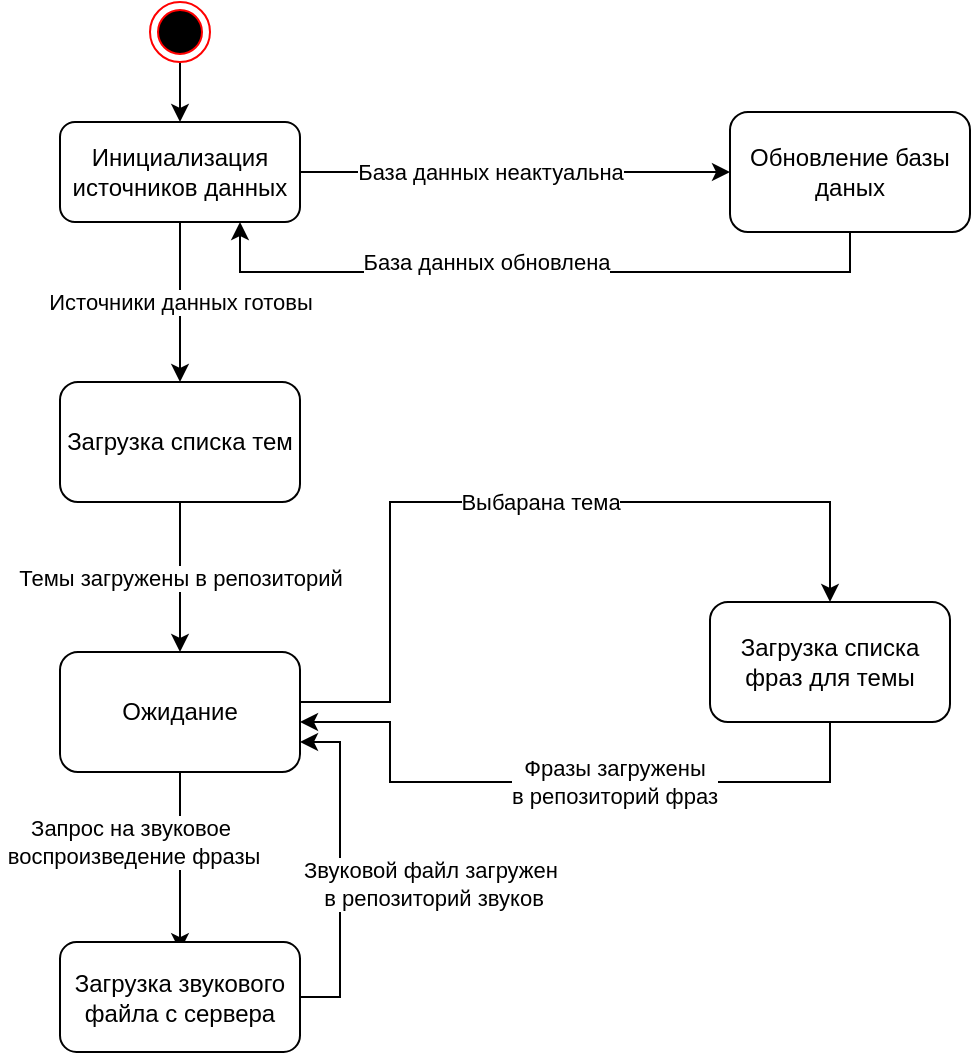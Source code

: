 <mxfile version="20.8.22" type="github">
  <diagram name="Page-1" id="58cdce13-f638-feb5-8d6f-7d28b1aa9fa0">
    <mxGraphModel dx="1133" dy="663" grid="1" gridSize="10" guides="1" tooltips="1" connect="1" arrows="1" fold="1" page="1" pageScale="1" pageWidth="1100" pageHeight="850" background="none" math="0" shadow="0">
      <root>
        <mxCell id="0" />
        <mxCell id="1" parent="0" />
        <mxCell id="a3e21L48zFwgS-DFUn2O-3" value="" style="edgeStyle=orthogonalEdgeStyle;rounded=0;orthogonalLoop=1;jettySize=auto;html=1;" edge="1" parent="1" source="a3e21L48zFwgS-DFUn2O-1" target="a3e21L48zFwgS-DFUn2O-2">
          <mxGeometry relative="1" as="geometry" />
        </mxCell>
        <mxCell id="a3e21L48zFwgS-DFUn2O-1" value="" style="ellipse;html=1;shape=endState;fillColor=#000000;strokeColor=#ff0000;" vertex="1" parent="1">
          <mxGeometry x="410" y="40" width="30" height="30" as="geometry" />
        </mxCell>
        <mxCell id="a3e21L48zFwgS-DFUn2O-6" value="" style="edgeStyle=orthogonalEdgeStyle;rounded=0;orthogonalLoop=1;jettySize=auto;html=1;" edge="1" parent="1" source="a3e21L48zFwgS-DFUn2O-2" target="a3e21L48zFwgS-DFUn2O-4">
          <mxGeometry relative="1" as="geometry" />
        </mxCell>
        <mxCell id="a3e21L48zFwgS-DFUn2O-7" value="База данных неактуальна" style="edgeLabel;html=1;align=center;verticalAlign=middle;resizable=0;points=[];" vertex="1" connectable="0" parent="a3e21L48zFwgS-DFUn2O-6">
          <mxGeometry x="-0.339" y="2" relative="1" as="geometry">
            <mxPoint x="24" y="2" as="offset" />
          </mxGeometry>
        </mxCell>
        <mxCell id="a3e21L48zFwgS-DFUn2O-2" value="Инициализация источников данных" style="rounded=1;whiteSpace=wrap;html=1;" vertex="1" parent="1">
          <mxGeometry x="365" y="100" width="120" height="50" as="geometry" />
        </mxCell>
        <mxCell id="a3e21L48zFwgS-DFUn2O-22" style="edgeStyle=orthogonalEdgeStyle;rounded=0;orthogonalLoop=1;jettySize=auto;html=1;exitX=0.5;exitY=1;exitDx=0;exitDy=0;entryX=0.75;entryY=1;entryDx=0;entryDy=0;" edge="1" parent="1" source="a3e21L48zFwgS-DFUn2O-4" target="a3e21L48zFwgS-DFUn2O-2">
          <mxGeometry relative="1" as="geometry" />
        </mxCell>
        <mxCell id="a3e21L48zFwgS-DFUn2O-23" value="База данных обновлена" style="edgeLabel;html=1;align=center;verticalAlign=middle;resizable=0;points=[];" vertex="1" connectable="0" parent="a3e21L48zFwgS-DFUn2O-22">
          <mxGeometry x="0.154" y="5" relative="1" as="geometry">
            <mxPoint y="-10" as="offset" />
          </mxGeometry>
        </mxCell>
        <mxCell id="a3e21L48zFwgS-DFUn2O-4" value="Обновление базы даных" style="rounded=1;whiteSpace=wrap;html=1;" vertex="1" parent="1">
          <mxGeometry x="700" y="95" width="120" height="60" as="geometry" />
        </mxCell>
        <mxCell id="a3e21L48zFwgS-DFUn2O-24" value="Выбарана тема" style="edgeStyle=orthogonalEdgeStyle;rounded=0;orthogonalLoop=1;jettySize=auto;html=1;exitX=1;exitY=0.5;exitDx=0;exitDy=0;" edge="1" parent="1" source="a3e21L48zFwgS-DFUn2O-27" target="a3e21L48zFwgS-DFUn2O-19">
          <mxGeometry x="0.071" relative="1" as="geometry">
            <mxPoint x="490" y="350" as="sourcePoint" />
            <mxPoint x="740" y="290" as="targetPoint" />
            <Array as="points">
              <mxPoint x="485" y="390" />
              <mxPoint x="530" y="390" />
              <mxPoint x="530" y="290" />
              <mxPoint x="750" y="290" />
            </Array>
            <mxPoint as="offset" />
          </mxGeometry>
        </mxCell>
        <mxCell id="a3e21L48zFwgS-DFUn2O-28" value="&lt;div&gt;Темы загружены в репозиторий&lt;/div&gt;" style="edgeStyle=orthogonalEdgeStyle;rounded=0;orthogonalLoop=1;jettySize=auto;html=1;entryX=0.5;entryY=0;entryDx=0;entryDy=0;" edge="1" parent="1" source="a3e21L48zFwgS-DFUn2O-16" target="a3e21L48zFwgS-DFUn2O-27">
          <mxGeometry relative="1" as="geometry" />
        </mxCell>
        <mxCell id="a3e21L48zFwgS-DFUn2O-16" value="Загрузка списка тем" style="rounded=1;whiteSpace=wrap;html=1;" vertex="1" parent="1">
          <mxGeometry x="365" y="230" width="120" height="60" as="geometry" />
        </mxCell>
        <mxCell id="a3e21L48zFwgS-DFUn2O-17" value="Источники данных готовы" style="endArrow=classic;html=1;rounded=0;exitX=0.5;exitY=1;exitDx=0;exitDy=0;entryX=0.5;entryY=0;entryDx=0;entryDy=0;" edge="1" parent="1" source="a3e21L48zFwgS-DFUn2O-2" target="a3e21L48zFwgS-DFUn2O-16">
          <mxGeometry relative="1" as="geometry">
            <mxPoint x="340" y="250" as="sourcePoint" />
            <mxPoint x="425" y="210" as="targetPoint" />
          </mxGeometry>
        </mxCell>
        <mxCell id="a3e21L48zFwgS-DFUn2O-26" value="&lt;div&gt;Фразы загружены &lt;br&gt;&lt;/div&gt;&lt;div&gt;в репозиторий фраз&lt;/div&gt;" style="edgeStyle=orthogonalEdgeStyle;rounded=0;orthogonalLoop=1;jettySize=auto;html=1;" edge="1" parent="1" source="a3e21L48zFwgS-DFUn2O-19" target="a3e21L48zFwgS-DFUn2O-27">
          <mxGeometry x="-0.151" relative="1" as="geometry">
            <mxPoint x="490" y="400" as="targetPoint" />
            <Array as="points">
              <mxPoint x="750" y="430" />
              <mxPoint x="530" y="430" />
              <mxPoint x="530" y="400" />
            </Array>
            <mxPoint as="offset" />
          </mxGeometry>
        </mxCell>
        <mxCell id="a3e21L48zFwgS-DFUn2O-19" value="Загрузка списка фраз для темы" style="rounded=1;whiteSpace=wrap;html=1;" vertex="1" parent="1">
          <mxGeometry x="690" y="340" width="120" height="60" as="geometry" />
        </mxCell>
        <mxCell id="a3e21L48zFwgS-DFUn2O-32" value="&lt;div&gt;Запрос на звуковое&lt;/div&gt;&lt;div&gt;&amp;nbsp;воспроизведение фразы&lt;/div&gt;" style="edgeStyle=orthogonalEdgeStyle;rounded=0;orthogonalLoop=1;jettySize=auto;html=1;entryX=0.5;entryY=0.083;entryDx=0;entryDy=0;entryPerimeter=0;exitX=0.5;exitY=1;exitDx=0;exitDy=0;" edge="1" parent="1" source="a3e21L48zFwgS-DFUn2O-27" target="a3e21L48zFwgS-DFUn2O-29">
          <mxGeometry x="-0.218" y="-25" relative="1" as="geometry">
            <mxPoint x="760" y="420" as="targetPoint" />
            <mxPoint x="760" y="380" as="sourcePoint" />
            <mxPoint as="offset" />
          </mxGeometry>
        </mxCell>
        <mxCell id="a3e21L48zFwgS-DFUn2O-27" value="Ожидание" style="rounded=1;whiteSpace=wrap;html=1;" vertex="1" parent="1">
          <mxGeometry x="365" y="365" width="120" height="60" as="geometry" />
        </mxCell>
        <mxCell id="a3e21L48zFwgS-DFUn2O-34" style="edgeStyle=orthogonalEdgeStyle;rounded=0;orthogonalLoop=1;jettySize=auto;html=1;exitX=1;exitY=0.5;exitDx=0;exitDy=0;entryX=1;entryY=0.75;entryDx=0;entryDy=0;" edge="1" parent="1" source="a3e21L48zFwgS-DFUn2O-29" target="a3e21L48zFwgS-DFUn2O-27">
          <mxGeometry relative="1" as="geometry" />
        </mxCell>
        <mxCell id="a3e21L48zFwgS-DFUn2O-35" value="&lt;div&gt;Звуковой файл загружен&lt;/div&gt;&lt;div&gt;&amp;nbsp;в репозиторий звуков&lt;/div&gt;" style="edgeLabel;html=1;align=center;verticalAlign=middle;resizable=0;points=[];" vertex="1" connectable="0" parent="a3e21L48zFwgS-DFUn2O-34">
          <mxGeometry x="-0.11" y="1" relative="1" as="geometry">
            <mxPoint x="46" y="-2" as="offset" />
          </mxGeometry>
        </mxCell>
        <mxCell id="a3e21L48zFwgS-DFUn2O-29" value="Загрузка звукового файла с сервера" style="rounded=1;whiteSpace=wrap;html=1;" vertex="1" parent="1">
          <mxGeometry x="365" y="510" width="120" height="55" as="geometry" />
        </mxCell>
      </root>
    </mxGraphModel>
  </diagram>
</mxfile>
